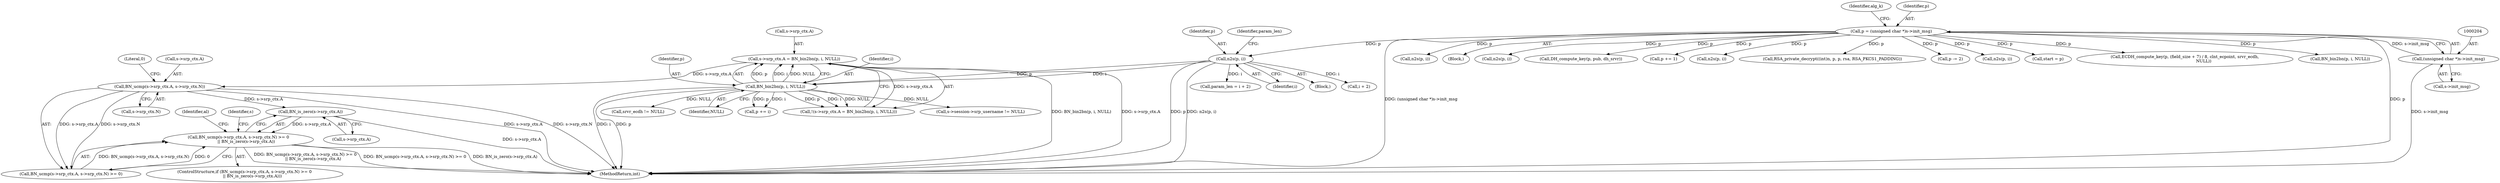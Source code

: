 digraph "0_openssl_3c66a669dfc7b3792f7af0758ea26fe8502ce70c@pointer" {
"1001853" [label="(Call,BN_is_zero(s->srp_ctx.A))"];
"1001841" [label="(Call,BN_ucmp(s->srp_ctx.A, s->srp_ctx.N))"];
"1001823" [label="(Call,s->srp_ctx.A = BN_bin2bn(p, i, NULL))"];
"1001829" [label="(Call,BN_bin2bn(p, i, NULL))"];
"1001801" [label="(Call,n2s(p, i))"];
"1000201" [label="(Call,p = (unsigned char *)s->init_msg)"];
"1000203" [label="(Call,(unsigned char *)s->init_msg)"];
"1001839" [label="(Call,BN_ucmp(s->srp_ctx.A, s->srp_ctx.N) >= 0\n            || BN_is_zero(s->srp_ctx.A))"];
"1000847" [label="(Call,n2s(p, i))"];
"1001839" [label="(Call,BN_ucmp(s->srp_ctx.A, s->srp_ctx.N) >= 0\n            || BN_is_zero(s->srp_ctx.A))"];
"1001805" [label="(Identifier,param_len)"];
"1000143" [label="(Block,)"];
"1001823" [label="(Call,s->srp_ctx.A = BN_bin2bn(p, i, NULL))"];
"1001566" [label="(Call,n2s(p, i))"];
"1001840" [label="(Call,BN_ucmp(s->srp_ctx.A, s->srp_ctx.N) >= 0)"];
"1001802" [label="(Identifier,p)"];
"1001803" [label="(Identifier,i)"];
"1000205" [label="(Call,s->init_msg)"];
"1000740" [label="(Call,DH_compute_key(p, pub, dh_srvr))"];
"1001824" [label="(Call,s->srp_ctx.A)"];
"1001841" [label="(Call,BN_ucmp(s->srp_ctx.A, s->srp_ctx.N))"];
"1001847" [label="(Call,s->srp_ctx.N)"];
"1002147" [label="(Call,srvr_ecdh != NULL)"];
"1001831" [label="(Identifier,i)"];
"1001423" [label="(Call,p += 1)"];
"1001852" [label="(Literal,0)"];
"1000532" [label="(Call,n2s(p, i))"];
"1001832" [label="(Identifier,NULL)"];
"1000203" [label="(Call,(unsigned char *)s->init_msg)"];
"1001801" [label="(Call,n2s(p, i))"];
"1000385" [label="(Call,RSA_private_decrypt((int)n, p, p, rsa, RSA_PKCS1_PADDING))"];
"1000575" [label="(Call,p -= 2)"];
"1001861" [label="(Identifier,al)"];
"1001799" [label="(Block,)"];
"1001927" [label="(Call,p += i)"];
"1001829" [label="(Call,BN_bin2bn(p, i, NULL))"];
"1002162" [label="(MethodReturn,int)"];
"1001830" [label="(Identifier,p)"];
"1001853" [label="(Call,BN_is_zero(s->srp_ctx.A))"];
"1001806" [label="(Call,i + 2)"];
"1000209" [label="(Identifier,alg_k)"];
"1001842" [label="(Call,s->srp_ctx.A)"];
"1001822" [label="(Call,!(s->srp_ctx.A = BN_bin2bn(p, i, NULL)))"];
"1001838" [label="(ControlStructure,if (BN_ucmp(s->srp_ctx.A, s->srp_ctx.N) >= 0\n            || BN_is_zero(s->srp_ctx.A)))"];
"1000330" [label="(Call,n2s(p, i))"];
"1002055" [label="(Call,start = p)"];
"1001854" [label="(Call,s->srp_ctx.A)"];
"1001475" [label="(Call,ECDH_compute_key(p, (field_size + 7) / 8, clnt_ecpoint, srvr_ecdh,\n                             NULL))"];
"1001804" [label="(Call,param_len = i + 2)"];
"1000202" [label="(Identifier,p)"];
"1000725" [label="(Call,BN_bin2bn(p, i, NULL))"];
"1000201" [label="(Call,p = (unsigned char *)s->init_msg)"];
"1001871" [label="(Identifier,s)"];
"1001868" [label="(Call,s->session->srp_username != NULL)"];
"1001853" -> "1001839"  [label="AST: "];
"1001853" -> "1001854"  [label="CFG: "];
"1001854" -> "1001853"  [label="AST: "];
"1001839" -> "1001853"  [label="CFG: "];
"1001853" -> "1002162"  [label="DDG: s->srp_ctx.A"];
"1001853" -> "1001839"  [label="DDG: s->srp_ctx.A"];
"1001841" -> "1001853"  [label="DDG: s->srp_ctx.A"];
"1001841" -> "1001840"  [label="AST: "];
"1001841" -> "1001847"  [label="CFG: "];
"1001842" -> "1001841"  [label="AST: "];
"1001847" -> "1001841"  [label="AST: "];
"1001852" -> "1001841"  [label="CFG: "];
"1001841" -> "1002162"  [label="DDG: s->srp_ctx.A"];
"1001841" -> "1002162"  [label="DDG: s->srp_ctx.N"];
"1001841" -> "1001840"  [label="DDG: s->srp_ctx.A"];
"1001841" -> "1001840"  [label="DDG: s->srp_ctx.N"];
"1001823" -> "1001841"  [label="DDG: s->srp_ctx.A"];
"1001823" -> "1001822"  [label="AST: "];
"1001823" -> "1001829"  [label="CFG: "];
"1001824" -> "1001823"  [label="AST: "];
"1001829" -> "1001823"  [label="AST: "];
"1001822" -> "1001823"  [label="CFG: "];
"1001823" -> "1002162"  [label="DDG: BN_bin2bn(p, i, NULL)"];
"1001823" -> "1002162"  [label="DDG: s->srp_ctx.A"];
"1001823" -> "1001822"  [label="DDG: s->srp_ctx.A"];
"1001829" -> "1001823"  [label="DDG: p"];
"1001829" -> "1001823"  [label="DDG: i"];
"1001829" -> "1001823"  [label="DDG: NULL"];
"1001829" -> "1001832"  [label="CFG: "];
"1001830" -> "1001829"  [label="AST: "];
"1001831" -> "1001829"  [label="AST: "];
"1001832" -> "1001829"  [label="AST: "];
"1001829" -> "1002162"  [label="DDG: p"];
"1001829" -> "1002162"  [label="DDG: i"];
"1001829" -> "1001822"  [label="DDG: p"];
"1001829" -> "1001822"  [label="DDG: i"];
"1001829" -> "1001822"  [label="DDG: NULL"];
"1001801" -> "1001829"  [label="DDG: p"];
"1001801" -> "1001829"  [label="DDG: i"];
"1001829" -> "1001868"  [label="DDG: NULL"];
"1001829" -> "1001927"  [label="DDG: i"];
"1001829" -> "1001927"  [label="DDG: p"];
"1001829" -> "1002147"  [label="DDG: NULL"];
"1001801" -> "1001799"  [label="AST: "];
"1001801" -> "1001803"  [label="CFG: "];
"1001802" -> "1001801"  [label="AST: "];
"1001803" -> "1001801"  [label="AST: "];
"1001805" -> "1001801"  [label="CFG: "];
"1001801" -> "1002162"  [label="DDG: n2s(p, i)"];
"1001801" -> "1002162"  [label="DDG: p"];
"1000201" -> "1001801"  [label="DDG: p"];
"1001801" -> "1001804"  [label="DDG: i"];
"1001801" -> "1001806"  [label="DDG: i"];
"1000201" -> "1000143"  [label="AST: "];
"1000201" -> "1000203"  [label="CFG: "];
"1000202" -> "1000201"  [label="AST: "];
"1000203" -> "1000201"  [label="AST: "];
"1000209" -> "1000201"  [label="CFG: "];
"1000201" -> "1002162"  [label="DDG: (unsigned char *)s->init_msg"];
"1000201" -> "1002162"  [label="DDG: p"];
"1000203" -> "1000201"  [label="DDG: s->init_msg"];
"1000201" -> "1000330"  [label="DDG: p"];
"1000201" -> "1000385"  [label="DDG: p"];
"1000201" -> "1000532"  [label="DDG: p"];
"1000201" -> "1000575"  [label="DDG: p"];
"1000201" -> "1000725"  [label="DDG: p"];
"1000201" -> "1000740"  [label="DDG: p"];
"1000201" -> "1000847"  [label="DDG: p"];
"1000201" -> "1001423"  [label="DDG: p"];
"1000201" -> "1001475"  [label="DDG: p"];
"1000201" -> "1001566"  [label="DDG: p"];
"1000201" -> "1002055"  [label="DDG: p"];
"1000203" -> "1000205"  [label="CFG: "];
"1000204" -> "1000203"  [label="AST: "];
"1000205" -> "1000203"  [label="AST: "];
"1000203" -> "1002162"  [label="DDG: s->init_msg"];
"1001839" -> "1001838"  [label="AST: "];
"1001839" -> "1001840"  [label="CFG: "];
"1001840" -> "1001839"  [label="AST: "];
"1001861" -> "1001839"  [label="CFG: "];
"1001871" -> "1001839"  [label="CFG: "];
"1001839" -> "1002162"  [label="DDG: BN_ucmp(s->srp_ctx.A, s->srp_ctx.N) >= 0\n            || BN_is_zero(s->srp_ctx.A)"];
"1001839" -> "1002162"  [label="DDG: BN_ucmp(s->srp_ctx.A, s->srp_ctx.N) >= 0"];
"1001839" -> "1002162"  [label="DDG: BN_is_zero(s->srp_ctx.A)"];
"1001840" -> "1001839"  [label="DDG: BN_ucmp(s->srp_ctx.A, s->srp_ctx.N)"];
"1001840" -> "1001839"  [label="DDG: 0"];
}
